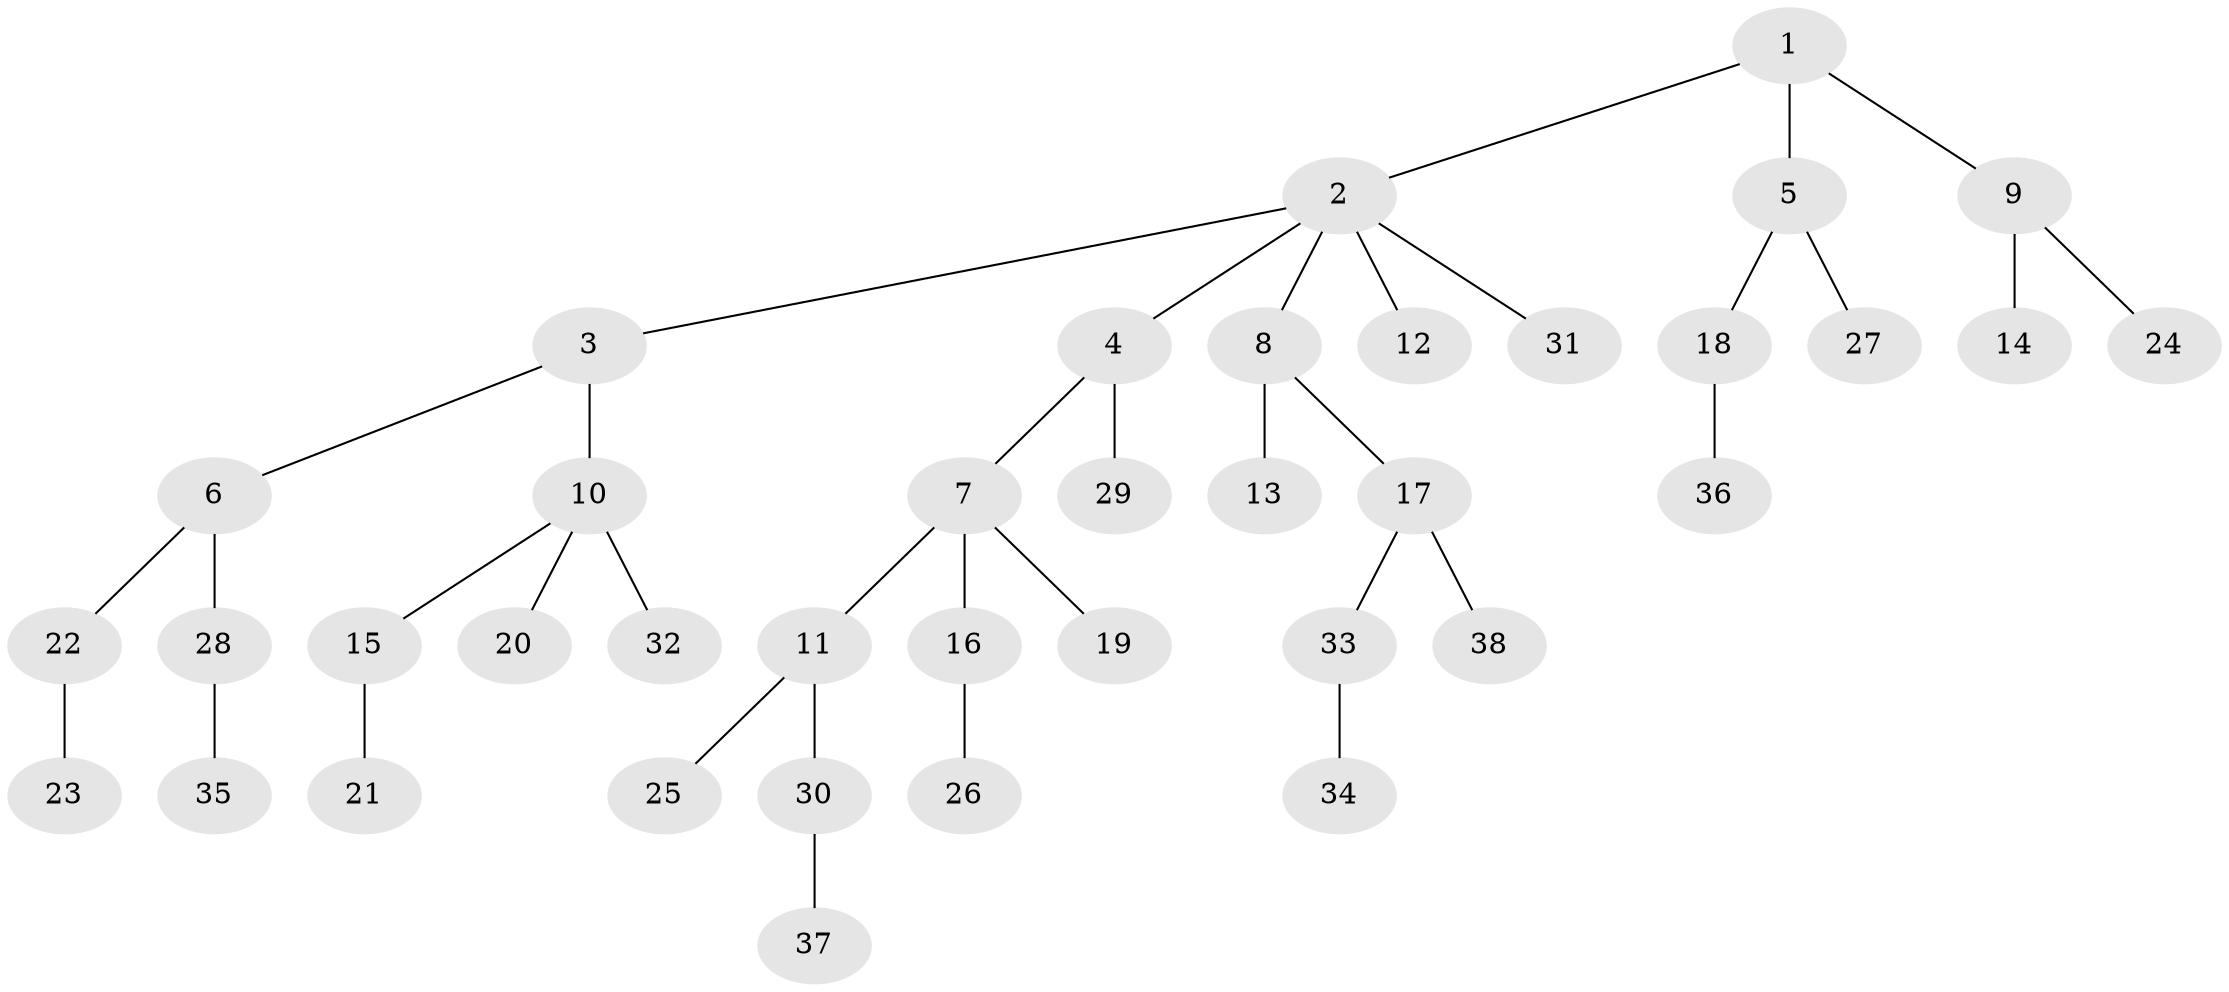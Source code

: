 // original degree distribution, {4: 0.053763440860215055, 8: 0.010752688172043012, 5: 0.053763440860215055, 2: 0.24731182795698925, 3: 0.13978494623655913, 1: 0.4946236559139785}
// Generated by graph-tools (version 1.1) at 2025/51/03/04/25 22:51:56]
// undirected, 38 vertices, 37 edges
graph export_dot {
  node [color=gray90,style=filled];
  1;
  2;
  3;
  4;
  5;
  6;
  7;
  8;
  9;
  10;
  11;
  12;
  13;
  14;
  15;
  16;
  17;
  18;
  19;
  20;
  21;
  22;
  23;
  24;
  25;
  26;
  27;
  28;
  29;
  30;
  31;
  32;
  33;
  34;
  35;
  36;
  37;
  38;
  1 -- 2 [weight=1.0];
  1 -- 5 [weight=1.0];
  1 -- 9 [weight=1.0];
  2 -- 3 [weight=1.0];
  2 -- 4 [weight=1.0];
  2 -- 8 [weight=1.0];
  2 -- 12 [weight=1.0];
  2 -- 31 [weight=1.0];
  3 -- 6 [weight=1.0];
  3 -- 10 [weight=1.0];
  4 -- 7 [weight=1.0];
  4 -- 29 [weight=1.0];
  5 -- 18 [weight=1.0];
  5 -- 27 [weight=1.0];
  6 -- 22 [weight=1.0];
  6 -- 28 [weight=1.0];
  7 -- 11 [weight=1.0];
  7 -- 16 [weight=1.0];
  7 -- 19 [weight=2.0];
  8 -- 13 [weight=1.0];
  8 -- 17 [weight=1.0];
  9 -- 14 [weight=1.0];
  9 -- 24 [weight=1.0];
  10 -- 15 [weight=1.0];
  10 -- 20 [weight=1.0];
  10 -- 32 [weight=2.0];
  11 -- 25 [weight=1.0];
  11 -- 30 [weight=1.0];
  15 -- 21 [weight=1.0];
  16 -- 26 [weight=1.0];
  17 -- 33 [weight=1.0];
  17 -- 38 [weight=1.0];
  18 -- 36 [weight=1.0];
  22 -- 23 [weight=1.0];
  28 -- 35 [weight=1.0];
  30 -- 37 [weight=1.0];
  33 -- 34 [weight=1.0];
}
